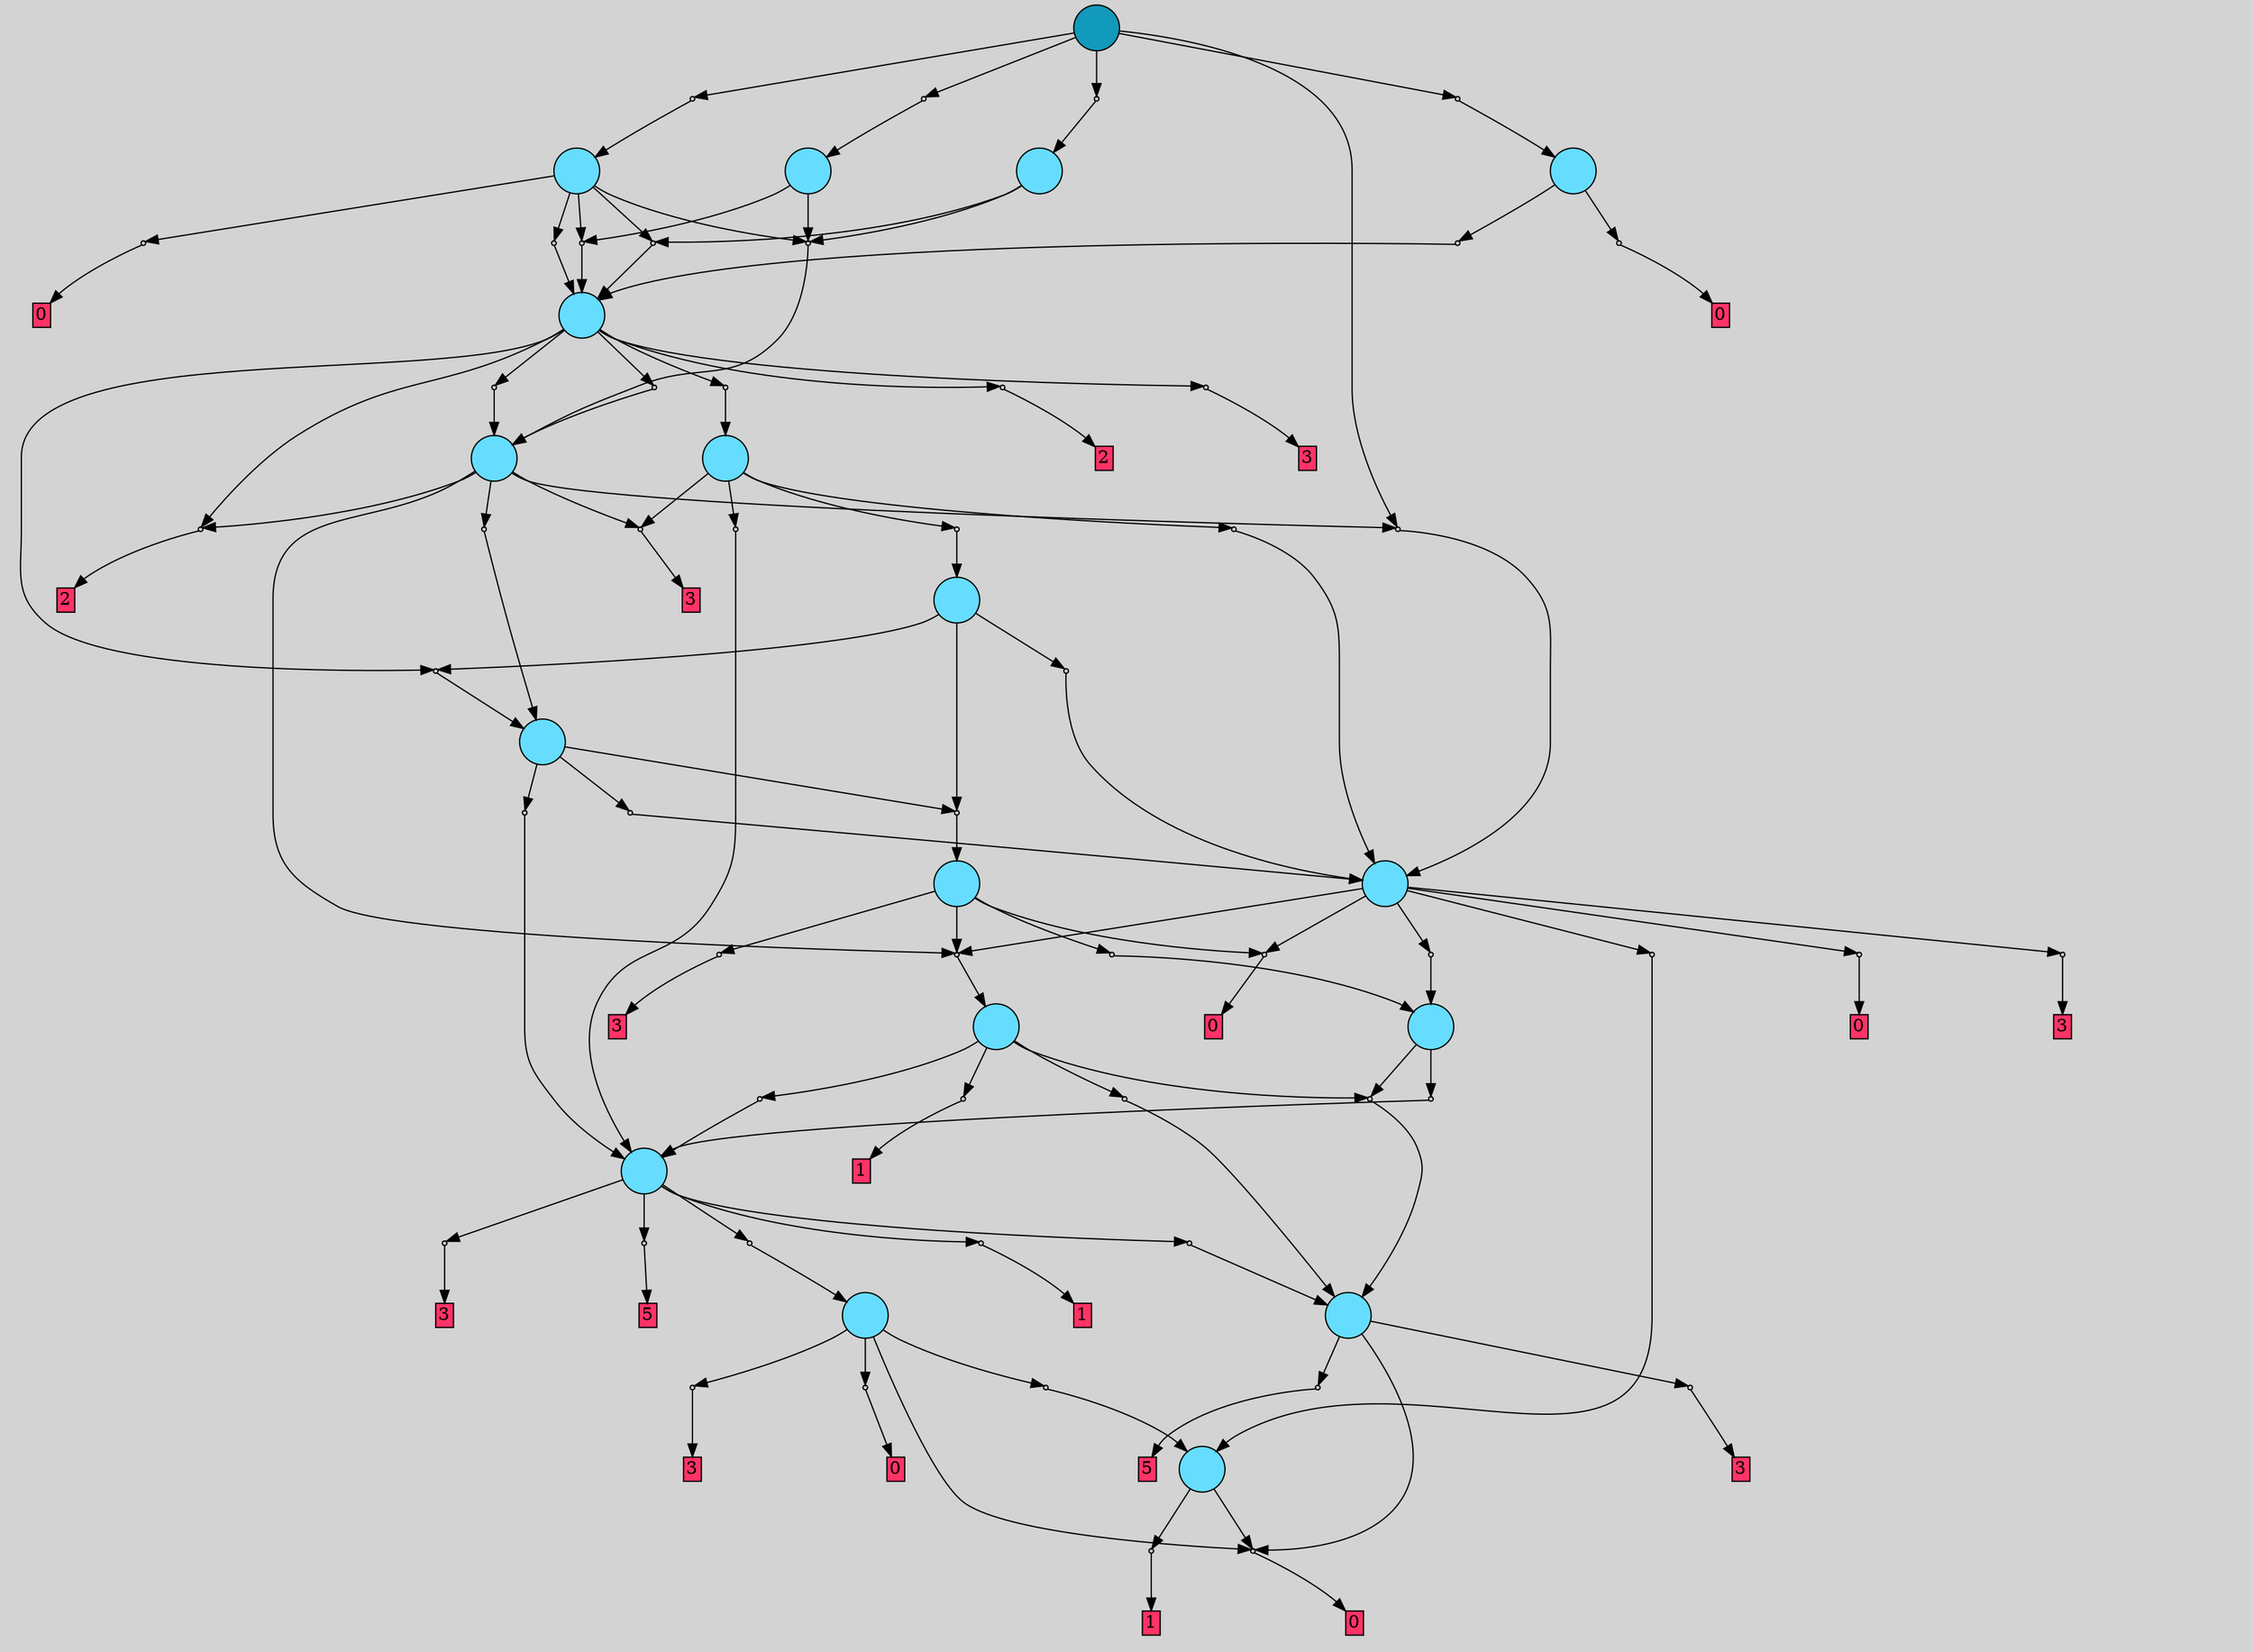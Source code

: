 // File exported with GEGELATI v1.3.1
// On the 2024-07-18 14:27:09
// With the File::TPGGraphDotExporter
digraph{
	graph[pad = "0.212, 0.055" bgcolor = lightgray]
	node[shape=circle style = filled label = ""]
		T0 [fillcolor="#66ddff"]
		T1 [fillcolor="#66ddff"]
		T2 [fillcolor="#66ddff"]
		T3 [fillcolor="#66ddff"]
		T4 [fillcolor="#66ddff"]
		T5 [fillcolor="#66ddff"]
		T6 [fillcolor="#66ddff"]
		T7 [fillcolor="#66ddff"]
		T8 [fillcolor="#66ddff"]
		T9 [fillcolor="#66ddff"]
		T10 [fillcolor="#66ddff"]
		T11 [fillcolor="#66ddff"]
		T12 [fillcolor="#66ddff"]
		T13 [fillcolor="#66ddff"]
		T14 [fillcolor="#66ddff"]
		T15 [fillcolor="#66ddff"]
		T16 [fillcolor="#66ddff"]
		T17 [fillcolor="#1199bb"]
		P0 [fillcolor="#cccccc" shape=point] //
		I0 [shape=box style=invis label="7|0&2|2#0|1&#92;n"]
		P0 -> I0[style=invis]
		A0 [fillcolor="#ff3366" shape=box margin=0.03 width=0 height=0 label="3"]
		T0 -> P0 -> A0
		P1 [fillcolor="#cccccc" shape=point] //
		I1 [shape=box style=invis label="2|0&0|7#0|0&#92;n"]
		P1 -> I1[style=invis]
		A1 [fillcolor="#ff3366" shape=box margin=0.03 width=0 height=0 label="5"]
		T0 -> P1 -> A1
		P2 [fillcolor="#cccccc" shape=point] //
		I2 [shape=box style=invis label="2|5&3|0#4|3&#92;n3|0&0|5#1|1&#92;n"]
		P2 -> I2[style=invis]
		A2 [fillcolor="#ff3366" shape=box margin=0.03 width=0 height=0 label="0"]
		T0 -> P2 -> A2
		P3 [fillcolor="#cccccc" shape=point] //
		I3 [shape=box style=invis label=""]
		P3 -> I3[style=invis]
		A3 [fillcolor="#ff3366" shape=box margin=0.03 width=0 height=0 label="1"]
		T1 -> P3 -> A3
		T1 -> P2
		P4 [fillcolor="#cccccc" shape=point] //
		I4 [shape=box style=invis label="5|1&2|0#1|2&#92;n1|0&2|2#0|1&#92;n"]
		P4 -> I4[style=invis]
		A4 [fillcolor="#ff3366" shape=box margin=0.03 width=0 height=0 label="3"]
		T2 -> P4 -> A4
		P5 [fillcolor="#cccccc" shape=point] //
		I5 [shape=box style=invis label="7|0&4|2#0|0&#92;n"]
		P5 -> I5[style=invis]
		T2 -> P5 -> T1
		P6 [fillcolor="#cccccc" shape=point] //
		I6 [shape=box style=invis label="2|5&3|0#4|3&#92;n1|5&0|5#1|5&#92;n3|0&0|5#1|1&#92;n"]
		P6 -> I6[style=invis]
		A5 [fillcolor="#ff3366" shape=box margin=0.03 width=0 height=0 label="0"]
		T2 -> P6 -> A5
		T2 -> P2
		P7 [fillcolor="#cccccc" shape=point] //
		I7 [shape=box style=invis label="1|0&2|2#0|3&#92;n"]
		P7 -> I7[style=invis]
		A6 [fillcolor="#ff3366" shape=box margin=0.03 width=0 height=0 label="3"]
		T3 -> P7 -> A6
		P8 [fillcolor="#cccccc" shape=point] //
		I8 [shape=box style=invis label="3|0&3|1#2|4&#92;n3|0&0|0#1|2&#92;n"]
		P8 -> I8[style=invis]
		T3 -> P8 -> T2
		P9 [fillcolor="#cccccc" shape=point] //
		I9 [shape=box style=invis label="2|0&3|3#2|1&#92;n"]
		P9 -> I9[style=invis]
		T3 -> P9 -> T0
		P10 [fillcolor="#cccccc" shape=point] //
		I10 [shape=box style=invis label="7|0&4|1#1|2&#92;n"]
		P10 -> I10[style=invis]
		A7 [fillcolor="#ff3366" shape=box margin=0.03 width=0 height=0 label="5"]
		T3 -> P10 -> A7
		P11 [fillcolor="#cccccc" shape=point] //
		I11 [shape=box style=invis label="2|0&2|6#1|1&#92;n"]
		P11 -> I11[style=invis]
		A8 [fillcolor="#ff3366" shape=box margin=0.03 width=0 height=0 label="1"]
		T3 -> P11 -> A8
		P12 [fillcolor="#cccccc" shape=point] //
		I12 [shape=box style=invis label="2|1&2|4#4|4&#92;n2|0&3|3#0|1&#92;n"]
		P12 -> I12[style=invis]
		T4 -> P12 -> T0
		P13 [fillcolor="#cccccc" shape=point] //
		I13 [shape=box style=invis label="2|0&4|3#4|0&#92;n"]
		P13 -> I13[style=invis]
		T4 -> P13 -> T3
		P14 [fillcolor="#cccccc" shape=point] //
		I14 [shape=box style=invis label="1|0&1|3#4|2&#92;n"]
		P14 -> I14[style=invis]
		T5 -> P14 -> T0
		P15 [fillcolor="#cccccc" shape=point] //
		I15 [shape=box style=invis label="2|0&2|1#1|1&#92;n"]
		P15 -> I15[style=invis]
		A9 [fillcolor="#ff3366" shape=box margin=0.03 width=0 height=0 label="1"]
		T5 -> P15 -> A9
		P16 [fillcolor="#cccccc" shape=point] //
		I16 [shape=box style=invis label="2|0&4|0#4|0&#92;n"]
		P16 -> I16[style=invis]
		T5 -> P16 -> T3
		T5 -> P12
		P17 [fillcolor="#cccccc" shape=point] //
		I17 [shape=box style=invis label="4|0&2|3#3|7&#92;n"]
		P17 -> I17[style=invis]
		A10 [fillcolor="#ff3366" shape=box margin=0.03 width=0 height=0 label="0"]
		T6 -> P17 -> A10
		P18 [fillcolor="#cccccc" shape=point] //
		I18 [shape=box style=invis label="2|0&1|6#4|3&#92;n"]
		P18 -> I18[style=invis]
		T6 -> P18 -> T4
		P19 [fillcolor="#cccccc" shape=point] //
		I19 [shape=box style=invis label="1|0&2|1#4|5&#92;n"]
		P19 -> I19[style=invis]
		T6 -> P19 -> T5
		P20 [fillcolor="#cccccc" shape=point] //
		I20 [shape=box style=invis label="3|0&3|5#3|2&#92;n"]
		P20 -> I20[style=invis]
		T6 -> P20 -> T1
		P21 [fillcolor="#cccccc" shape=point] //
		I21 [shape=box style=invis label="3|0&3|3#2|5&#92;n"]
		P21 -> I21[style=invis]
		A11 [fillcolor="#ff3366" shape=box margin=0.03 width=0 height=0 label="3"]
		T6 -> P21 -> A11
		P22 [fillcolor="#cccccc" shape=point] //
		I22 [shape=box style=invis label="2|6&2|3#3|4&#92;n4|0&4|5#0|6&#92;n"]
		P22 -> I22[style=invis]
		A12 [fillcolor="#ff3366" shape=box margin=0.03 width=0 height=0 label="0"]
		T6 -> P22 -> A12
		T7 -> P19
		P23 [fillcolor="#cccccc" shape=point] //
		I23 [shape=box style=invis label="3|0&4|3#2|5&#92;n"]
		P23 -> I23[style=invis]
		A13 [fillcolor="#ff3366" shape=box margin=0.03 width=0 height=0 label="3"]
		T7 -> P23 -> A13
		T7 -> P22
		P24 [fillcolor="#cccccc" shape=point] //
		I24 [shape=box style=invis label="8|0&1|6#4|5&#92;n"]
		P24 -> I24[style=invis]
		T7 -> P24 -> T4
		P25 [fillcolor="#cccccc" shape=point] //
		I25 [shape=box style=invis label="0|0&4|6#2|0&#92;n"]
		P25 -> I25[style=invis]
		T8 -> P25 -> T6
		P26 [fillcolor="#cccccc" shape=point] //
		I26 [shape=box style=invis label="1|0&1|3#4|6&#92;n"]
		P26 -> I26[style=invis]
		T8 -> P26 -> T3
		P27 [fillcolor="#cccccc" shape=point] //
		I27 [shape=box style=invis label="0|0&4|0#2|4&#92;n"]
		P27 -> I27[style=invis]
		T8 -> P27 -> T7
		T9 -> P27
		P28 [fillcolor="#cccccc" shape=point] //
		I28 [shape=box style=invis label="0|0&4|3#2|0&#92;n"]
		P28 -> I28[style=invis]
		T9 -> P28 -> T6
		P29 [fillcolor="#cccccc" shape=point] //
		I29 [shape=box style=invis label="8|0&2|2#3|3&#92;n"]
		P29 -> I29[style=invis]
		T9 -> P29 -> T8
		P30 [fillcolor="#cccccc" shape=point] //
		I30 [shape=box style=invis label="0|0&4|0#3|4&#92;n"]
		P30 -> I30[style=invis]
		T10 -> P30 -> T8
		P31 [fillcolor="#cccccc" shape=point] //
		I31 [shape=box style=invis label="3|0&4|3#2|5&#92;n"]
		P31 -> I31[style=invis]
		A14 [fillcolor="#ff3366" shape=box margin=0.03 width=0 height=0 label="3"]
		T10 -> P31 -> A14
		P32 [fillcolor="#cccccc" shape=point] //
		I32 [shape=box style=invis label="2|0&2|2#2|5&#92;n"]
		P32 -> I32[style=invis]
		A15 [fillcolor="#ff3366" shape=box margin=0.03 width=0 height=0 label="2"]
		T10 -> P32 -> A15
		P33 [fillcolor="#cccccc" shape=point] //
		I33 [shape=box style=invis label="8|0&2|2#3|3&#92;n"]
		P33 -> I33[style=invis]
		T10 -> P33 -> T6
		T10 -> P19
		P34 [fillcolor="#cccccc" shape=point] //
		I34 [shape=box style=invis label="4|0&4|1#2|2&#92;n"]
		P34 -> I34[style=invis]
		T11 -> P34 -> T3
		P35 [fillcolor="#cccccc" shape=point] //
		I35 [shape=box style=invis label="0|0&4|7#2|0&#92;n"]
		P35 -> I35[style=invis]
		T11 -> P35 -> T6
		P36 [fillcolor="#cccccc" shape=point] //
		I36 [shape=box style=invis label="8|0&2|2#3|3&#92;n"]
		P36 -> I36[style=invis]
		T11 -> P36 -> T9
		T11 -> P31
		P37 [fillcolor="#cccccc" shape=point] //
		I37 [shape=box style=invis label="3|0&4|3#2|5&#92;n"]
		P37 -> I37[style=invis]
		A16 [fillcolor="#ff3366" shape=box margin=0.03 width=0 height=0 label="3"]
		T12 -> P37 -> A16
		P38 [fillcolor="#cccccc" shape=point] //
		I38 [shape=box style=invis label="0|0&4|7#2|0&#92;n"]
		P38 -> I38[style=invis]
		T12 -> P38 -> T10
		P39 [fillcolor="#cccccc" shape=point] //
		I39 [shape=box style=invis label="2|0&2|2#1|7&#92;n"]
		P39 -> I39[style=invis]
		A17 [fillcolor="#ff3366" shape=box margin=0.03 width=0 height=0 label="2"]
		T12 -> P39 -> A17
		T12 -> P32
		T12 -> P29
		P40 [fillcolor="#cccccc" shape=point] //
		I40 [shape=box style=invis label="0|0&4|7#2|7&#92;n"]
		P40 -> I40[style=invis]
		T12 -> P40 -> T11
		P41 [fillcolor="#cccccc" shape=point] //
		I41 [shape=box style=invis label="4|0&4|7#1|4&#92;n"]
		P41 -> I41[style=invis]
		T12 -> P41 -> T10
		P42 [fillcolor="#cccccc" shape=point] //
		I42 [shape=box style=invis label="2|0&4|6#4|0&#92;n"]
		P42 -> I42[style=invis]
		T13 -> P42 -> T12
		P43 [fillcolor="#cccccc" shape=point] //
		I43 [shape=box style=invis label="8|7&3|6#2|7&#92;n4|0&0|7#1|4&#92;n"]
		P43 -> I43[style=invis]
		T13 -> P43 -> T10
		P44 [fillcolor="#cccccc" shape=point] //
		I44 [shape=box style=invis label="2|0&4|6#4|7&#92;n"]
		P44 -> I44[style=invis]
		T14 -> P44 -> T12
		P45 [fillcolor="#cccccc" shape=point] //
		I45 [shape=box style=invis label="2|0&2|0#4|3&#92;n"]
		P45 -> I45[style=invis]
		A18 [fillcolor="#ff3366" shape=box margin=0.03 width=0 height=0 label="0"]
		T14 -> P45 -> A18
		P46 [fillcolor="#cccccc" shape=point] //
		I46 [shape=box style=invis label="0|2&2|5#3|6&#92;n8|0&0|2#2|5&#92;n"]
		P46 -> I46[style=invis]
		T14 -> P46 -> T12
		T14 -> P43
		T14 -> P42
		T15 -> P44
		T15 -> P43
		P47 [fillcolor="#cccccc" shape=point] //
		I47 [shape=box style=invis label="2|0&2|7#4|3&#92;n"]
		P47 -> I47[style=invis]
		A19 [fillcolor="#ff3366" shape=box margin=0.03 width=0 height=0 label="0"]
		T16 -> P47 -> A19
		P48 [fillcolor="#cccccc" shape=point] //
		I48 [shape=box style=invis label="2|0&4|4#4|0&#92;n"]
		P48 -> I48[style=invis]
		T16 -> P48 -> T12
		P49 [fillcolor="#cccccc" shape=point] //
		I49 [shape=box style=invis label="2|0&4|6#4|5&#92;n"]
		P49 -> I49[style=invis]
		T17 -> P49 -> T14
		P50 [fillcolor="#cccccc" shape=point] //
		I50 [shape=box style=invis label="2|0&1|4#2|0&#92;n"]
		P50 -> I50[style=invis]
		T17 -> P50 -> T15
		P51 [fillcolor="#cccccc" shape=point] //
		I51 [shape=box style=invis label="3|0&4|2#2|3&#92;n"]
		P51 -> I51[style=invis]
		T17 -> P51 -> T13
		P52 [fillcolor="#cccccc" shape=point] //
		I52 [shape=box style=invis label="2|1&2|4#4|4&#92;n2|0&3|3#0|1&#92;n"]
		P52 -> I52[style=invis]
		T17 -> P52 -> T16
		T17 -> P33
		{ rank= same T17 }
}
